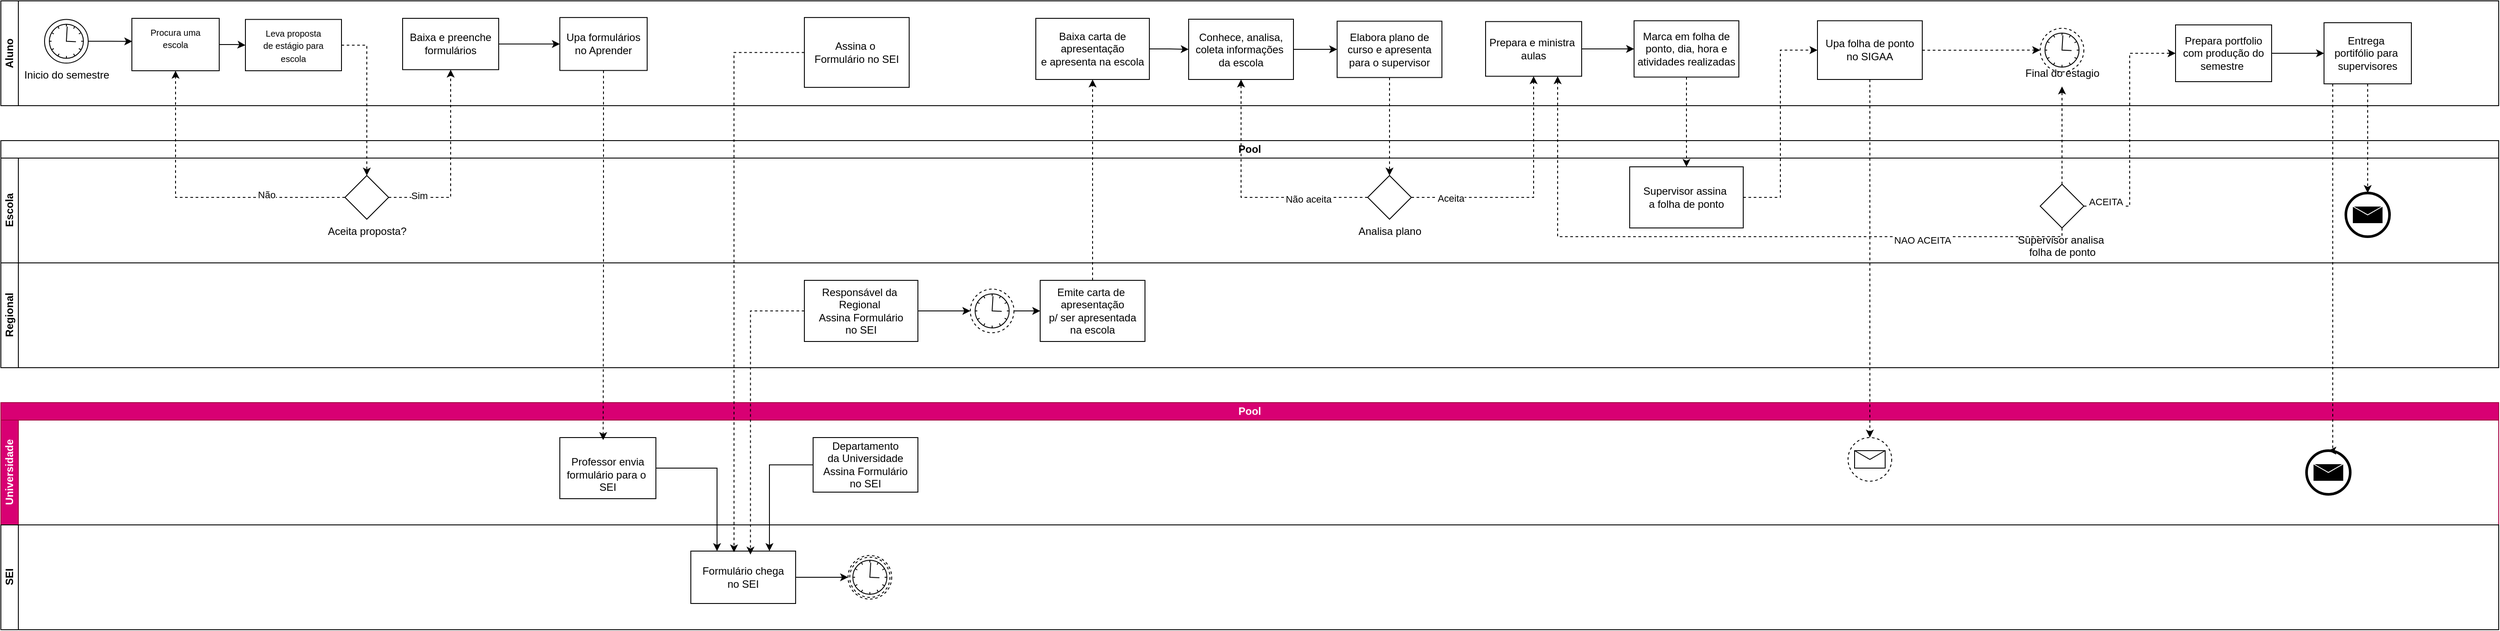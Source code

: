 <mxfile version="27.0.9">
  <diagram name="Página-1" id="58Cpc6Z6Knesa83rlpg5">
    <mxGraphModel dx="3169" dy="1744" grid="1" gridSize="10" guides="1" tooltips="1" connect="1" arrows="1" fold="1" page="1" pageScale="1" pageWidth="827" pageHeight="1169" math="0" shadow="0">
      <root>
        <mxCell id="0" />
        <mxCell id="1" parent="0" />
        <mxCell id="0_S_lkyrO5err_jvZOYl-1" value="&lt;font style=&quot;color: light-dark(rgb(0, 0, 0), rgb(0, 0, 0));&quot;&gt;Aluno&lt;/font&gt;" style="swimlane;startSize=20;horizontal=0;html=1;whiteSpace=wrap;labelBackgroundColor=none;fillColor=light-dark(#FFFFFF,#FFFF00);" parent="1" vertex="1">
          <mxGeometry x="20" y="40" width="2860" height="120" as="geometry" />
        </mxCell>
        <mxCell id="0_S_lkyrO5err_jvZOYl-13" value="Inicio do semestre" style="points=[[0.145,0.145,0],[0.5,0,0],[0.855,0.145,0],[1,0.5,0],[0.855,0.855,0],[0.5,1,0],[0.145,0.855,0],[0,0.5,0]];shape=mxgraph.bpmn.event;html=1;verticalLabelPosition=bottom;labelBackgroundColor=#ffffff;verticalAlign=top;align=center;perimeter=ellipsePerimeter;outlineConnect=0;aspect=fixed;outline=standard;symbol=timer;" parent="0_S_lkyrO5err_jvZOYl-1" vertex="1">
          <mxGeometry x="50" y="21.25" width="50" height="50" as="geometry" />
        </mxCell>
        <mxCell id="0_S_lkyrO5err_jvZOYl-16" value="&lt;font style=&quot;font-size: 10px;&quot;&gt;Procura uma&lt;/font&gt;&lt;div&gt;&lt;font style=&quot;font-size: 10px;&quot;&gt;escola&lt;/font&gt;&lt;/div&gt;&lt;div&gt;&lt;font style=&quot;font-size: 10px;&quot;&gt;&lt;br&gt;&lt;/font&gt;&lt;/div&gt;" style="points=[[0.25,0,0],[0.5,0,0],[0.75,0,0],[1,0.25,0],[1,0.5,0],[1,0.75,0],[0.75,1,0],[0.5,1,0],[0.25,1,0],[0,0.75,0],[0,0.5,0],[0,0.25,0]];shape=mxgraph.bpmn.task2;whiteSpace=wrap;rectStyle=rounded;size=10;html=1;container=1;expand=0;collapsible=0;taskMarker=abstract;isLoopStandard=1;" parent="0_S_lkyrO5err_jvZOYl-1" vertex="1">
          <mxGeometry x="150" y="20" width="100" height="60" as="geometry" />
        </mxCell>
        <mxCell id="0_S_lkyrO5err_jvZOYl-17" style="edgeStyle=orthogonalEdgeStyle;rounded=0;orthogonalLoop=1;jettySize=auto;html=1;entryX=0.004;entryY=0.44;entryDx=0;entryDy=0;entryPerimeter=0;" parent="0_S_lkyrO5err_jvZOYl-1" source="0_S_lkyrO5err_jvZOYl-13" target="0_S_lkyrO5err_jvZOYl-16" edge="1">
          <mxGeometry relative="1" as="geometry" />
        </mxCell>
        <mxCell id="0_S_lkyrO5err_jvZOYl-19" value="&lt;font style=&quot;font-size: 10px;&quot;&gt;Leva proposta&lt;/font&gt;&lt;div&gt;&lt;font style=&quot;font-size: 10px;&quot;&gt;de estágio para&lt;br&gt;&lt;/font&gt;&lt;div&gt;&lt;font style=&quot;font-size: 10px;&quot;&gt;escola&lt;/font&gt;&lt;/div&gt;&lt;/div&gt;" style="points=[[0.25,0,0],[0.5,0,0],[0.75,0,0],[1,0.25,0],[1,0.5,0],[1,0.75,0],[0.75,1,0],[0.5,1,0],[0.25,1,0],[0,0.75,0],[0,0.5,0],[0,0.25,0]];shape=mxgraph.bpmn.task2;whiteSpace=wrap;rectStyle=rounded;size=10;html=1;container=1;expand=0;collapsible=0;taskMarker=manual;" parent="0_S_lkyrO5err_jvZOYl-1" vertex="1">
          <mxGeometry x="280" y="21.25" width="110" height="58.75" as="geometry" />
        </mxCell>
        <mxCell id="0_S_lkyrO5err_jvZOYl-18" style="edgeStyle=orthogonalEdgeStyle;rounded=0;orthogonalLoop=1;jettySize=auto;html=1;" parent="0_S_lkyrO5err_jvZOYl-1" source="0_S_lkyrO5err_jvZOYl-16" target="0_S_lkyrO5err_jvZOYl-19" edge="1">
          <mxGeometry relative="1" as="geometry">
            <mxPoint x="360" y="47.5" as="targetPoint" />
          </mxGeometry>
        </mxCell>
        <mxCell id="0_S_lkyrO5err_jvZOYl-31" value="Baixa e preenche&lt;div&gt;formulários&lt;/div&gt;" style="points=[[0.25,0,0],[0.5,0,0],[0.75,0,0],[1,0.25,0],[1,0.5,0],[1,0.75,0],[0.75,1,0],[0.5,1,0],[0.25,1,0],[0,0.75,0],[0,0.5,0],[0,0.25,0]];shape=mxgraph.bpmn.task2;whiteSpace=wrap;rectStyle=rounded;size=10;html=1;container=1;expand=0;collapsible=0;taskMarker=abstract;" parent="0_S_lkyrO5err_jvZOYl-1" vertex="1">
          <mxGeometry x="460" y="20" width="110" height="58.75" as="geometry" />
        </mxCell>
        <mxCell id="0_S_lkyrO5err_jvZOYl-35" value="Upa formulários&lt;div&gt;no Aprender&lt;/div&gt;" style="points=[[0.25,0,0],[0.5,0,0],[0.75,0,0],[1,0.25,0],[1,0.5,0],[1,0.75,0],[0.75,1,0],[0.5,1,0],[0.25,1,0],[0,0.75,0],[0,0.5,0],[0,0.25,0]];shape=mxgraph.bpmn.task2;whiteSpace=wrap;rectStyle=rounded;size=10;html=1;container=1;expand=0;collapsible=0;taskMarker=abstract;" parent="0_S_lkyrO5err_jvZOYl-1" vertex="1">
          <mxGeometry x="640" y="19.06" width="100" height="60.63" as="geometry" />
        </mxCell>
        <mxCell id="0_S_lkyrO5err_jvZOYl-34" style="edgeStyle=orthogonalEdgeStyle;rounded=0;orthogonalLoop=1;jettySize=auto;html=1;" parent="0_S_lkyrO5err_jvZOYl-1" source="0_S_lkyrO5err_jvZOYl-31" target="0_S_lkyrO5err_jvZOYl-35" edge="1">
          <mxGeometry relative="1" as="geometry">
            <mxPoint x="640" y="49.375" as="targetPoint" />
          </mxGeometry>
        </mxCell>
        <mxCell id="TBBkssaiouPut9Td0pEK-6" value="Assina o&amp;nbsp;&lt;div&gt;Formulário no SEI&lt;/div&gt;" style="points=[[0.25,0,0],[0.5,0,0],[0.75,0,0],[1,0.25,0],[1,0.5,0],[1,0.75,0],[0.75,1,0],[0.5,1,0],[0.25,1,0],[0,0.75,0],[0,0.5,0],[0,0.25,0]];shape=mxgraph.bpmn.task2;whiteSpace=wrap;rectStyle=rounded;size=10;html=1;container=1;expand=0;collapsible=0;taskMarker=user;" vertex="1" parent="0_S_lkyrO5err_jvZOYl-1">
          <mxGeometry x="920" y="19.06" width="120" height="80" as="geometry" />
        </mxCell>
        <mxCell id="TBBkssaiouPut9Td0pEK-28" style="edgeStyle=orthogonalEdgeStyle;rounded=0;orthogonalLoop=1;jettySize=auto;html=1;" edge="1" parent="0_S_lkyrO5err_jvZOYl-1" source="TBBkssaiouPut9Td0pEK-25" target="TBBkssaiouPut9Td0pEK-27">
          <mxGeometry relative="1" as="geometry" />
        </mxCell>
        <mxCell id="TBBkssaiouPut9Td0pEK-25" value="Baixa carta de apresentação&lt;div&gt;e apresenta na escola&lt;/div&gt;" style="points=[[0.25,0,0],[0.5,0,0],[0.75,0,0],[1,0.25,0],[1,0.5,0],[1,0.75,0],[0.75,1,0],[0.5,1,0],[0.25,1,0],[0,0.75,0],[0,0.5,0],[0,0.25,0]];shape=mxgraph.bpmn.task2;whiteSpace=wrap;rectStyle=rounded;size=10;html=1;container=1;expand=0;collapsible=0;taskMarker=receive;" vertex="1" parent="0_S_lkyrO5err_jvZOYl-1">
          <mxGeometry x="1185" y="20" width="130" height="70" as="geometry" />
        </mxCell>
        <mxCell id="TBBkssaiouPut9Td0pEK-27" value="Conhece, analisa,&lt;div&gt;coleta informações&amp;nbsp;&lt;/div&gt;&lt;div&gt;da escola&lt;/div&gt;" style="points=[[0.25,0,0],[0.5,0,0],[0.75,0,0],[1,0.25,0],[1,0.5,0],[1,0.75,0],[0.75,1,0],[0.5,1,0],[0.25,1,0],[0,0.75,0],[0,0.5,0],[0,0.25,0]];shape=mxgraph.bpmn.task2;whiteSpace=wrap;rectStyle=rounded;size=10;html=1;container=1;expand=0;collapsible=0;taskMarker=abstract;" vertex="1" parent="0_S_lkyrO5err_jvZOYl-1">
          <mxGeometry x="1360" y="21" width="120" height="69" as="geometry" />
        </mxCell>
        <mxCell id="TBBkssaiouPut9Td0pEK-30" value="Elabora plano de curso e apresenta&lt;div&gt;para o supervisor&lt;/div&gt;" style="points=[[0.25,0,0],[0.5,0,0],[0.75,0,0],[1,0.25,0],[1,0.5,0],[1,0.75,0],[0.75,1,0],[0.5,1,0],[0.25,1,0],[0,0.75,0],[0,0.5,0],[0,0.25,0]];shape=mxgraph.bpmn.task2;whiteSpace=wrap;rectStyle=rounded;size=10;html=1;container=1;expand=0;collapsible=0;taskMarker=abstract;" vertex="1" parent="0_S_lkyrO5err_jvZOYl-1">
          <mxGeometry x="1530" y="23.25" width="120" height="64.5" as="geometry" />
        </mxCell>
        <mxCell id="TBBkssaiouPut9Td0pEK-29" style="edgeStyle=orthogonalEdgeStyle;rounded=0;orthogonalLoop=1;jettySize=auto;html=1;" edge="1" parent="0_S_lkyrO5err_jvZOYl-1" source="TBBkssaiouPut9Td0pEK-27" target="TBBkssaiouPut9Td0pEK-30">
          <mxGeometry relative="1" as="geometry">
            <mxPoint x="1570.0" y="55.5" as="targetPoint" />
          </mxGeometry>
        </mxCell>
        <mxCell id="TBBkssaiouPut9Td0pEK-35" value="Prepara e ministra&amp;nbsp;&lt;div&gt;aulas&lt;/div&gt;" style="points=[[0.25,0,0],[0.5,0,0],[0.75,0,0],[1,0.25,0],[1,0.5,0],[1,0.75,0],[0.75,1,0],[0.5,1,0],[0.25,1,0],[0,0.75,0],[0,0.5,0],[0,0.25,0]];shape=mxgraph.bpmn.task2;whiteSpace=wrap;rectStyle=rounded;size=10;html=1;container=1;expand=0;collapsible=0;taskMarker=abstract;" vertex="1" parent="0_S_lkyrO5err_jvZOYl-1">
          <mxGeometry x="1700" y="23.69" width="110" height="62.62" as="geometry" />
        </mxCell>
        <mxCell id="TBBkssaiouPut9Td0pEK-41" value="Marca em folha de ponto, dia, hora e atividades realizadas" style="points=[[0.25,0,0],[0.5,0,0],[0.75,0,0],[1,0.25,0],[1,0.5,0],[1,0.75,0],[0.75,1,0],[0.5,1,0],[0.25,1,0],[0,0.75,0],[0,0.5,0],[0,0.25,0]];shape=mxgraph.bpmn.task2;whiteSpace=wrap;rectStyle=rounded;size=10;html=1;container=1;expand=0;collapsible=0;taskMarker=abstract;isLoopStandard=1;" vertex="1" parent="0_S_lkyrO5err_jvZOYl-1">
          <mxGeometry x="1870" y="22.75" width="120" height="64.5" as="geometry" />
        </mxCell>
        <mxCell id="TBBkssaiouPut9Td0pEK-42" style="edgeStyle=orthogonalEdgeStyle;rounded=0;orthogonalLoop=1;jettySize=auto;html=1;entryX=0;entryY=0.5;entryDx=0;entryDy=0;entryPerimeter=0;" edge="1" parent="0_S_lkyrO5err_jvZOYl-1" source="TBBkssaiouPut9Td0pEK-35" target="TBBkssaiouPut9Td0pEK-41">
          <mxGeometry relative="1" as="geometry" />
        </mxCell>
        <mxCell id="TBBkssaiouPut9Td0pEK-56" value="Upa folha de ponto&lt;div&gt;no SIGAA&lt;/div&gt;" style="points=[[0.25,0,0],[0.5,0,0],[0.75,0,0],[1,0.25,0],[1,0.5,0],[1,0.75,0],[0.75,1,0],[0.5,1,0],[0.25,1,0],[0,0.75,0],[0,0.5,0],[0,0.25,0]];shape=mxgraph.bpmn.task2;whiteSpace=wrap;rectStyle=rounded;size=10;html=1;container=1;expand=0;collapsible=0;taskMarker=abstract;isLoopStandard=1;" vertex="1" parent="0_S_lkyrO5err_jvZOYl-1">
          <mxGeometry x="2080" y="22.75" width="120" height="67.25" as="geometry" />
        </mxCell>
        <mxCell id="TBBkssaiouPut9Td0pEK-73" value="Prepara portfolio&lt;div&gt;com produção do&lt;/div&gt;&lt;div&gt;semestre&amp;nbsp;&lt;/div&gt;" style="points=[[0.25,0,0],[0.5,0,0],[0.75,0,0],[1,0.25,0],[1,0.5,0],[1,0.75,0],[0.75,1,0],[0.5,1,0],[0.25,1,0],[0,0.75,0],[0,0.5,0],[0,0.25,0]];shape=mxgraph.bpmn.task2;whiteSpace=wrap;rectStyle=rounded;size=10;html=1;container=1;expand=0;collapsible=0;taskMarker=abstract;" vertex="1" parent="0_S_lkyrO5err_jvZOYl-1">
          <mxGeometry x="2490" y="27.5" width="110" height="65" as="geometry" />
        </mxCell>
        <mxCell id="TBBkssaiouPut9Td0pEK-80" value="Entrega&amp;nbsp;&lt;div&gt;portifólio para&amp;nbsp;&lt;/div&gt;&lt;div&gt;supervisores&lt;/div&gt;" style="points=[[0.25,0,0],[0.5,0,0],[0.75,0,0],[1,0.25,0],[1,0.5,0],[1,0.75,0],[0.75,1,0],[0.5,1,0],[0.25,1,0],[0,0.75,0],[0,0.5,0],[0,0.25,0]];shape=mxgraph.bpmn.task2;whiteSpace=wrap;rectStyle=rounded;size=10;html=1;container=1;expand=0;collapsible=0;taskMarker=abstract;" vertex="1" parent="0_S_lkyrO5err_jvZOYl-1">
          <mxGeometry x="2660" y="25" width="100" height="70" as="geometry" />
        </mxCell>
        <mxCell id="TBBkssaiouPut9Td0pEK-79" style="edgeStyle=orthogonalEdgeStyle;rounded=0;orthogonalLoop=1;jettySize=auto;html=1;" edge="1" parent="0_S_lkyrO5err_jvZOYl-1" source="TBBkssaiouPut9Td0pEK-73" target="TBBkssaiouPut9Td0pEK-80">
          <mxGeometry relative="1" as="geometry">
            <mxPoint x="2670" y="60" as="targetPoint" />
          </mxGeometry>
        </mxCell>
        <mxCell id="0_S_lkyrO5err_jvZOYl-4" value="Pool" style="swimlane;html=1;childLayout=stackLayout;resizeParent=1;resizeParentMax=0;horizontal=1;startSize=20;horizontalStack=0;whiteSpace=wrap;labelBackgroundColor=none;" parent="1" vertex="1">
          <mxGeometry x="20" y="200" width="2860" height="260" as="geometry" />
        </mxCell>
        <mxCell id="0_S_lkyrO5err_jvZOYl-5" value="Escola" style="swimlane;html=1;startSize=20;horizontal=0;labelBackgroundColor=none;" parent="0_S_lkyrO5err_jvZOYl-4" vertex="1">
          <mxGeometry y="20" width="2860" height="120" as="geometry" />
        </mxCell>
        <mxCell id="0_S_lkyrO5err_jvZOYl-26" value="Aceita proposta?" style="points=[[0.25,0.25,0],[0.5,0,0],[0.75,0.25,0],[1,0.5,0],[0.75,0.75,0],[0.5,1,0],[0.25,0.75,0],[0,0.5,0]];shape=mxgraph.bpmn.gateway2;html=1;verticalLabelPosition=bottom;labelBackgroundColor=#ffffff;verticalAlign=top;align=center;perimeter=rhombusPerimeter;outlineConnect=0;outline=none;symbol=none;" parent="0_S_lkyrO5err_jvZOYl-5" vertex="1">
          <mxGeometry x="394" y="20" width="50" height="50" as="geometry" />
        </mxCell>
        <mxCell id="TBBkssaiouPut9Td0pEK-39" value="Analisa plano" style="points=[[0.25,0.25,0],[0.5,0,0],[0.75,0.25,0],[1,0.5,0],[0.75,0.75,0],[0.5,1,0],[0.25,0.75,0],[0,0.5,0]];shape=mxgraph.bpmn.gateway2;html=1;verticalLabelPosition=bottom;labelBackgroundColor=#ffffff;verticalAlign=top;align=center;perimeter=rhombusPerimeter;outlineConnect=0;outline=none;symbol=none;" vertex="1" parent="0_S_lkyrO5err_jvZOYl-5">
          <mxGeometry x="1565" y="20" width="50" height="50" as="geometry" />
        </mxCell>
        <mxCell id="TBBkssaiouPut9Td0pEK-45" value="Supervisor assina&amp;nbsp;&lt;div&gt;a folha de ponto&lt;/div&gt;" style="points=[[0.25,0,0],[0.5,0,0],[0.75,0,0],[1,0.25,0],[1,0.5,0],[1,0.75,0],[0.75,1,0],[0.5,1,0],[0.25,1,0],[0,0.75,0],[0,0.5,0],[0,0.25,0]];shape=mxgraph.bpmn.task2;whiteSpace=wrap;rectStyle=rounded;size=10;html=1;container=1;expand=0;collapsible=0;taskMarker=abstract;isLoopStandard=1;" vertex="1" parent="0_S_lkyrO5err_jvZOYl-5">
          <mxGeometry x="1865" y="10" width="130" height="70" as="geometry" />
        </mxCell>
        <mxCell id="TBBkssaiouPut9Td0pEK-70" value="Supervisor analisa&amp;nbsp;&lt;div&gt;folha de ponto&lt;/div&gt;&lt;div&gt;&lt;br&gt;&lt;/div&gt;" style="points=[[0.25,0.25,0],[0.5,0,0],[0.75,0.25,0],[1,0.5,0],[0.75,0.75,0],[0.5,1,0],[0.25,0.75,0],[0,0.5,0]];shape=mxgraph.bpmn.gateway2;html=1;verticalLabelPosition=bottom;labelBackgroundColor=#ffffff;verticalAlign=top;align=center;perimeter=rhombusPerimeter;outlineConnect=0;outline=none;symbol=none;" vertex="1" parent="0_S_lkyrO5err_jvZOYl-5">
          <mxGeometry x="2335" y="30" width="50" height="50" as="geometry" />
        </mxCell>
        <mxCell id="TBBkssaiouPut9Td0pEK-78" value="" style="points=[[0.145,0.145,0],[0.5,0,0],[0.855,0.145,0],[1,0.5,0],[0.855,0.855,0],[0.5,1,0],[0.145,0.855,0],[0,0.5,0]];shape=mxgraph.bpmn.event;html=1;verticalLabelPosition=bottom;labelBackgroundColor=#ffffff;verticalAlign=top;align=center;perimeter=ellipsePerimeter;outlineConnect=0;aspect=fixed;outline=end;symbol=message;" vertex="1" parent="0_S_lkyrO5err_jvZOYl-5">
          <mxGeometry x="2685" y="40" width="50" height="50" as="geometry" />
        </mxCell>
        <mxCell id="0_S_lkyrO5err_jvZOYl-6" value="Regional" style="swimlane;html=1;startSize=20;horizontal=0;labelBackgroundColor=none;" parent="0_S_lkyrO5err_jvZOYl-4" vertex="1">
          <mxGeometry y="140" width="2860" height="120" as="geometry" />
        </mxCell>
        <mxCell id="TBBkssaiouPut9Td0pEK-21" value="" style="edgeStyle=orthogonalEdgeStyle;rounded=0;orthogonalLoop=1;jettySize=auto;html=1;" edge="1" parent="0_S_lkyrO5err_jvZOYl-6" source="TBBkssaiouPut9Td0pEK-4" target="TBBkssaiouPut9Td0pEK-20">
          <mxGeometry relative="1" as="geometry" />
        </mxCell>
        <mxCell id="TBBkssaiouPut9Td0pEK-4" value="Responsável da&amp;nbsp;&lt;div&gt;Regional&amp;nbsp;&lt;/div&gt;&lt;div&gt;Assina Formulário&lt;/div&gt;&lt;div&gt;no SEI&lt;/div&gt;" style="points=[[0.25,0,0],[0.5,0,0],[0.75,0,0],[1,0.25,0],[1,0.5,0],[1,0.75,0],[0.75,1,0],[0.5,1,0],[0.25,1,0],[0,0.75,0],[0,0.5,0],[0,0.25,0]];shape=mxgraph.bpmn.task2;whiteSpace=wrap;rectStyle=rounded;size=10;html=1;container=1;expand=0;collapsible=0;taskMarker=user;" vertex="1" parent="0_S_lkyrO5err_jvZOYl-6">
          <mxGeometry x="920" y="20" width="130" height="70" as="geometry" />
        </mxCell>
        <mxCell id="TBBkssaiouPut9Td0pEK-20" value="" style="points=[[0.145,0.145,0],[0.5,0,0],[0.855,0.145,0],[1,0.5,0],[0.855,0.855,0],[0.5,1,0],[0.145,0.855,0],[0,0.5,0]];shape=mxgraph.bpmn.event;html=1;verticalLabelPosition=bottom;labelBackgroundColor=#ffffff;verticalAlign=top;align=center;perimeter=ellipsePerimeter;outlineConnect=0;aspect=fixed;outline=eventNonint;symbol=timer;" vertex="1" parent="0_S_lkyrO5err_jvZOYl-6">
          <mxGeometry x="1110" y="30" width="50" height="50" as="geometry" />
        </mxCell>
        <mxCell id="TBBkssaiouPut9Td0pEK-23" value="Emite carta de&amp;nbsp;&lt;div&gt;apresentação&lt;/div&gt;&lt;div&gt;p/ ser apresentada&lt;/div&gt;&lt;div&gt;na escola&lt;/div&gt;" style="points=[[0.25,0,0],[0.5,0,0],[0.75,0,0],[1,0.25,0],[1,0.5,0],[1,0.75,0],[0.75,1,0],[0.5,1,0],[0.25,1,0],[0,0.75,0],[0,0.5,0],[0,0.25,0]];shape=mxgraph.bpmn.task2;whiteSpace=wrap;rectStyle=rounded;size=10;html=1;container=1;expand=0;collapsible=0;taskMarker=abstract;" vertex="1" parent="0_S_lkyrO5err_jvZOYl-6">
          <mxGeometry x="1190" y="20" width="120" height="70" as="geometry" />
        </mxCell>
        <mxCell id="TBBkssaiouPut9Td0pEK-22" style="edgeStyle=orthogonalEdgeStyle;rounded=0;orthogonalLoop=1;jettySize=auto;html=1;" edge="1" parent="0_S_lkyrO5err_jvZOYl-6" source="TBBkssaiouPut9Td0pEK-20" target="TBBkssaiouPut9Td0pEK-23">
          <mxGeometry relative="1" as="geometry">
            <mxPoint x="1210" y="55.0" as="targetPoint" />
          </mxGeometry>
        </mxCell>
        <mxCell id="0_S_lkyrO5err_jvZOYl-8" value="Pool" style="swimlane;html=1;childLayout=stackLayout;resizeParent=1;resizeParentMax=0;horizontal=1;startSize=20;horizontalStack=0;whiteSpace=wrap;labelBackgroundColor=none;fillColor=light-dark(#D80073,#FF3333);fontColor=#ffffff;strokeColor=#A50040;" parent="1" vertex="1">
          <mxGeometry x="20" y="500" width="2860" height="260" as="geometry" />
        </mxCell>
        <mxCell id="0_S_lkyrO5err_jvZOYl-9" value="Universidade" style="swimlane;html=1;startSize=20;horizontal=0;labelBackgroundColor=none;fillColor=light-dark(#D80073,#FF3333);fontColor=#ffffff;strokeColor=#A50040;" parent="0_S_lkyrO5err_jvZOYl-8" vertex="1">
          <mxGeometry y="20" width="2860" height="120" as="geometry" />
        </mxCell>
        <mxCell id="0_S_lkyrO5err_jvZOYl-37" value="&lt;div&gt;&lt;br&gt;&lt;/div&gt;Professor envia&lt;div&gt;formulário para o&amp;nbsp;&lt;/div&gt;&lt;div&gt;SEI&lt;/div&gt;" style="points=[[0.25,0,0],[0.5,0,0],[0.75,0,0],[1,0.25,0],[1,0.5,0],[1,0.75,0],[0.75,1,0],[0.5,1,0],[0.25,1,0],[0,0.75,0],[0,0.5,0],[0,0.25,0]];shape=mxgraph.bpmn.task2;whiteSpace=wrap;rectStyle=rounded;size=10;html=1;container=1;expand=0;collapsible=0;taskMarker=user;" parent="0_S_lkyrO5err_jvZOYl-9" vertex="1">
          <mxGeometry x="640" y="20" width="110" height="70" as="geometry" />
        </mxCell>
        <mxCell id="TBBkssaiouPut9Td0pEK-3" value="Departamento&lt;div&gt;da Universidade&lt;/div&gt;&lt;div&gt;Assina Formulário&lt;/div&gt;&lt;div&gt;no SEI&lt;/div&gt;" style="points=[[0.25,0,0],[0.5,0,0],[0.75,0,0],[1,0.25,0],[1,0.5,0],[1,0.75,0],[0.75,1,0],[0.5,1,0],[0.25,1,0],[0,0.75,0],[0,0.5,0],[0,0.25,0]];shape=mxgraph.bpmn.task2;whiteSpace=wrap;rectStyle=rounded;size=10;html=1;container=1;expand=0;collapsible=0;taskMarker=user;" vertex="1" parent="0_S_lkyrO5err_jvZOYl-9">
          <mxGeometry x="930" y="20" width="120" height="62.5" as="geometry" />
        </mxCell>
        <mxCell id="TBBkssaiouPut9Td0pEK-58" value="" style="points=[[0.145,0.145,0],[0.5,0,0],[0.855,0.145,0],[1,0.5,0],[0.855,0.855,0],[0.5,1,0],[0.145,0.855,0],[0,0.5,0]];shape=mxgraph.bpmn.event;html=1;verticalLabelPosition=bottom;labelBackgroundColor=#ffffff;verticalAlign=top;align=center;perimeter=ellipsePerimeter;outlineConnect=0;aspect=fixed;outline=eventNonint;symbol=message;" vertex="1" parent="0_S_lkyrO5err_jvZOYl-9">
          <mxGeometry x="2115" y="20" width="50" height="50" as="geometry" />
        </mxCell>
        <mxCell id="TBBkssaiouPut9Td0pEK-82" value="" style="points=[[0.145,0.145,0],[0.5,0,0],[0.855,0.145,0],[1,0.5,0],[0.855,0.855,0],[0.5,1,0],[0.145,0.855,0],[0,0.5,0]];shape=mxgraph.bpmn.event;html=1;verticalLabelPosition=bottom;labelBackgroundColor=#ffffff;verticalAlign=top;align=center;perimeter=ellipsePerimeter;outlineConnect=0;aspect=fixed;outline=end;symbol=message;" vertex="1" parent="0_S_lkyrO5err_jvZOYl-9">
          <mxGeometry x="2640" y="35" width="50" height="50" as="geometry" />
        </mxCell>
        <mxCell id="0_S_lkyrO5err_jvZOYl-10" value="&lt;font style=&quot;color: light-dark(rgb(0, 0, 0), rgb(0, 0, 0));&quot;&gt;SEI&lt;/font&gt;" style="swimlane;html=1;startSize=20;horizontal=0;labelBackgroundColor=none;fillColor=light-dark(#FFFFFF,#FF3333);" parent="0_S_lkyrO5err_jvZOYl-8" vertex="1">
          <mxGeometry y="140" width="2860" height="120" as="geometry" />
        </mxCell>
        <mxCell id="TBBkssaiouPut9Td0pEK-17" style="edgeStyle=orthogonalEdgeStyle;rounded=0;orthogonalLoop=1;jettySize=auto;html=1;exitX=1;exitY=0.5;exitDx=0;exitDy=0;exitPerimeter=0;" edge="1" parent="0_S_lkyrO5err_jvZOYl-10" source="TBBkssaiouPut9Td0pEK-1" target="TBBkssaiouPut9Td0pEK-16">
          <mxGeometry relative="1" as="geometry" />
        </mxCell>
        <mxCell id="TBBkssaiouPut9Td0pEK-1" value="Formulário chega&lt;div&gt;no SEI&lt;/div&gt;" style="points=[[0.25,0,0],[0.5,0,0],[0.75,0,0],[1,0.25,0],[1,0.5,0],[1,0.75,0],[0.75,1,0],[0.5,1,0],[0.25,1,0],[0,0.75,0],[0,0.5,0],[0,0.25,0]];shape=mxgraph.bpmn.task2;whiteSpace=wrap;rectStyle=rounded;size=10;html=1;container=1;expand=0;collapsible=0;taskMarker=receive;" vertex="1" parent="0_S_lkyrO5err_jvZOYl-10">
          <mxGeometry x="790" y="30" width="120" height="60" as="geometry" />
        </mxCell>
        <mxCell id="TBBkssaiouPut9Td0pEK-16" value="" style="points=[[0.145,0.145,0],[0.5,0,0],[0.855,0.145,0],[1,0.5,0],[0.855,0.855,0],[0.5,1,0],[0.145,0.855,0],[0,0.5,0]];shape=mxgraph.bpmn.event;html=1;verticalLabelPosition=bottom;labelBackgroundColor=#ffffff;verticalAlign=top;align=center;perimeter=ellipsePerimeter;outlineConnect=0;aspect=fixed;outline=boundNonint;symbol=timer;" vertex="1" parent="0_S_lkyrO5err_jvZOYl-10">
          <mxGeometry x="970" y="35" width="50" height="50" as="geometry" />
        </mxCell>
        <mxCell id="TBBkssaiouPut9Td0pEK-12" style="edgeStyle=orthogonalEdgeStyle;rounded=0;orthogonalLoop=1;jettySize=auto;html=1;entryX=0.75;entryY=0;entryDx=0;entryDy=0;entryPerimeter=0;" edge="1" parent="0_S_lkyrO5err_jvZOYl-8" source="TBBkssaiouPut9Td0pEK-3" target="TBBkssaiouPut9Td0pEK-1">
          <mxGeometry relative="1" as="geometry">
            <mxPoint x="880" y="160.0" as="targetPoint" />
          </mxGeometry>
        </mxCell>
        <mxCell id="TBBkssaiouPut9Td0pEK-13" style="edgeStyle=orthogonalEdgeStyle;rounded=0;orthogonalLoop=1;jettySize=auto;html=1;entryX=0.25;entryY=0;entryDx=0;entryDy=0;entryPerimeter=0;" edge="1" parent="0_S_lkyrO5err_jvZOYl-8" source="0_S_lkyrO5err_jvZOYl-37" target="TBBkssaiouPut9Td0pEK-1">
          <mxGeometry relative="1" as="geometry" />
        </mxCell>
        <mxCell id="0_S_lkyrO5err_jvZOYl-28" style="edgeStyle=orthogonalEdgeStyle;rounded=0;orthogonalLoop=1;jettySize=auto;html=1;entryX=0.5;entryY=0;entryDx=0;entryDy=0;entryPerimeter=0;dashed=1;" parent="1" source="0_S_lkyrO5err_jvZOYl-19" target="0_S_lkyrO5err_jvZOYl-26" edge="1">
          <mxGeometry relative="1" as="geometry" />
        </mxCell>
        <mxCell id="0_S_lkyrO5err_jvZOYl-29" style="edgeStyle=orthogonalEdgeStyle;rounded=0;orthogonalLoop=1;jettySize=auto;html=1;entryX=0.5;entryY=1;entryDx=0;entryDy=0;entryPerimeter=0;dashed=1;" parent="1" source="0_S_lkyrO5err_jvZOYl-26" target="0_S_lkyrO5err_jvZOYl-16" edge="1">
          <mxGeometry relative="1" as="geometry" />
        </mxCell>
        <mxCell id="0_S_lkyrO5err_jvZOYl-30" value="Não" style="edgeLabel;html=1;align=center;verticalAlign=middle;resizable=0;points=[];" parent="0_S_lkyrO5err_jvZOYl-29" vertex="1" connectable="0">
          <mxGeometry x="-0.468" y="-3" relative="1" as="geometry">
            <mxPoint as="offset" />
          </mxGeometry>
        </mxCell>
        <mxCell id="0_S_lkyrO5err_jvZOYl-32" style="edgeStyle=orthogonalEdgeStyle;rounded=0;orthogonalLoop=1;jettySize=auto;html=1;entryX=0.5;entryY=1;entryDx=0;entryDy=0;entryPerimeter=0;dashed=1;" parent="1" source="0_S_lkyrO5err_jvZOYl-26" target="0_S_lkyrO5err_jvZOYl-31" edge="1">
          <mxGeometry relative="1" as="geometry" />
        </mxCell>
        <mxCell id="TBBkssaiouPut9Td0pEK-40" value="Sim" style="edgeLabel;html=1;align=center;verticalAlign=middle;resizable=0;points=[];" vertex="1" connectable="0" parent="0_S_lkyrO5err_jvZOYl-32">
          <mxGeometry x="-0.68" y="2" relative="1" as="geometry">
            <mxPoint as="offset" />
          </mxGeometry>
        </mxCell>
        <mxCell id="0_S_lkyrO5err_jvZOYl-41" style="edgeStyle=orthogonalEdgeStyle;rounded=0;orthogonalLoop=1;jettySize=auto;html=1;entryX=0.451;entryY=0.041;entryDx=0;entryDy=0;entryPerimeter=0;dashed=1;" parent="1" source="0_S_lkyrO5err_jvZOYl-35" target="0_S_lkyrO5err_jvZOYl-37" edge="1">
          <mxGeometry relative="1" as="geometry" />
        </mxCell>
        <mxCell id="TBBkssaiouPut9Td0pEK-14" style="edgeStyle=orthogonalEdgeStyle;rounded=0;orthogonalLoop=1;jettySize=auto;html=1;entryX=0.412;entryY=0.025;entryDx=0;entryDy=0;entryPerimeter=0;dashed=1;" edge="1" parent="1" source="TBBkssaiouPut9Td0pEK-6" target="TBBkssaiouPut9Td0pEK-1">
          <mxGeometry relative="1" as="geometry" />
        </mxCell>
        <mxCell id="TBBkssaiouPut9Td0pEK-15" style="edgeStyle=orthogonalEdgeStyle;rounded=0;orthogonalLoop=1;jettySize=auto;html=1;entryX=0.569;entryY=0.067;entryDx=0;entryDy=0;entryPerimeter=0;dashed=1;" edge="1" parent="1" source="TBBkssaiouPut9Td0pEK-4" target="TBBkssaiouPut9Td0pEK-1">
          <mxGeometry relative="1" as="geometry" />
        </mxCell>
        <mxCell id="TBBkssaiouPut9Td0pEK-26" style="edgeStyle=orthogonalEdgeStyle;rounded=0;orthogonalLoop=1;jettySize=auto;html=1;entryX=0.5;entryY=1;entryDx=0;entryDy=0;entryPerimeter=0;dashed=1;" edge="1" parent="1" source="TBBkssaiouPut9Td0pEK-23" target="TBBkssaiouPut9Td0pEK-25">
          <mxGeometry relative="1" as="geometry" />
        </mxCell>
        <mxCell id="TBBkssaiouPut9Td0pEK-32" style="edgeStyle=orthogonalEdgeStyle;rounded=0;orthogonalLoop=1;jettySize=auto;html=1;dashed=1;" edge="1" parent="1" source="TBBkssaiouPut9Td0pEK-30" target="TBBkssaiouPut9Td0pEK-39">
          <mxGeometry relative="1" as="geometry">
            <mxPoint x="1610.0" y="245" as="targetPoint" />
          </mxGeometry>
        </mxCell>
        <mxCell id="TBBkssaiouPut9Td0pEK-33" style="edgeStyle=orthogonalEdgeStyle;rounded=0;orthogonalLoop=1;jettySize=auto;html=1;entryX=0.5;entryY=1;entryDx=0;entryDy=0;entryPerimeter=0;dashed=1;exitX=0;exitY=0.5;exitDx=0;exitDy=0;exitPerimeter=0;" edge="1" parent="1" source="TBBkssaiouPut9Td0pEK-39" target="TBBkssaiouPut9Td0pEK-27">
          <mxGeometry relative="1" as="geometry">
            <mxPoint x="1550.0" y="280" as="sourcePoint" />
          </mxGeometry>
        </mxCell>
        <mxCell id="TBBkssaiouPut9Td0pEK-34" value="Não aceita" style="edgeLabel;html=1;align=center;verticalAlign=middle;resizable=0;points=[];" vertex="1" connectable="0" parent="TBBkssaiouPut9Td0pEK-33">
          <mxGeometry x="-0.513" y="2" relative="1" as="geometry">
            <mxPoint as="offset" />
          </mxGeometry>
        </mxCell>
        <mxCell id="TBBkssaiouPut9Td0pEK-36" style="edgeStyle=orthogonalEdgeStyle;rounded=0;orthogonalLoop=1;jettySize=auto;html=1;entryX=0.5;entryY=1;entryDx=0;entryDy=0;entryPerimeter=0;dashed=1;exitX=1;exitY=0.5;exitDx=0;exitDy=0;exitPerimeter=0;" edge="1" parent="1" source="TBBkssaiouPut9Td0pEK-39" target="TBBkssaiouPut9Td0pEK-35">
          <mxGeometry relative="1" as="geometry">
            <mxPoint x="1670.0" y="280" as="sourcePoint" />
          </mxGeometry>
        </mxCell>
        <mxCell id="TBBkssaiouPut9Td0pEK-38" value="Aceita" style="edgeLabel;html=1;align=center;verticalAlign=middle;resizable=0;points=[];" vertex="1" connectable="0" parent="TBBkssaiouPut9Td0pEK-36">
          <mxGeometry x="-0.68" y="-1" relative="1" as="geometry">
            <mxPoint as="offset" />
          </mxGeometry>
        </mxCell>
        <mxCell id="TBBkssaiouPut9Td0pEK-47" style="edgeStyle=orthogonalEdgeStyle;rounded=0;orthogonalLoop=1;jettySize=auto;html=1;entryX=0.5;entryY=0;entryDx=0;entryDy=0;entryPerimeter=0;dashed=1;" edge="1" parent="1" source="TBBkssaiouPut9Td0pEK-41" target="TBBkssaiouPut9Td0pEK-45">
          <mxGeometry relative="1" as="geometry" />
        </mxCell>
        <mxCell id="TBBkssaiouPut9Td0pEK-50" style="edgeStyle=orthogonalEdgeStyle;rounded=0;orthogonalLoop=1;jettySize=auto;html=1;entryX=0;entryY=0.5;entryDx=0;entryDy=0;entryPerimeter=0;dashed=1;" edge="1" parent="1" source="TBBkssaiouPut9Td0pEK-45" target="TBBkssaiouPut9Td0pEK-56">
          <mxGeometry relative="1" as="geometry">
            <mxPoint x="2080" y="95.0" as="targetPoint" />
          </mxGeometry>
        </mxCell>
        <mxCell id="TBBkssaiouPut9Td0pEK-60" style="edgeStyle=orthogonalEdgeStyle;rounded=0;orthogonalLoop=1;jettySize=auto;html=1;entryX=0.5;entryY=0;entryDx=0;entryDy=0;entryPerimeter=0;dashed=1;" edge="1" parent="1" source="TBBkssaiouPut9Td0pEK-56" target="TBBkssaiouPut9Td0pEK-58">
          <mxGeometry relative="1" as="geometry" />
        </mxCell>
        <mxCell id="TBBkssaiouPut9Td0pEK-62" value="" style="points=[[0.145,0.145,0],[0.5,0,0],[0.855,0.145,0],[1,0.5,0],[0.855,0.855,0],[0.5,1,0],[0.145,0.855,0],[0,0.5,0]];shape=mxgraph.bpmn.event;html=1;verticalLabelPosition=bottom;labelBackgroundColor=#ffffff;verticalAlign=top;align=center;perimeter=ellipsePerimeter;outlineConnect=0;aspect=fixed;outline=eventNonint;symbol=timer;" vertex="1" parent="1">
          <mxGeometry x="2355" y="71.375" width="50" height="50" as="geometry" />
        </mxCell>
        <mxCell id="TBBkssaiouPut9Td0pEK-61" style="edgeStyle=orthogonalEdgeStyle;rounded=0;orthogonalLoop=1;jettySize=auto;html=1;dashed=1;" edge="1" parent="1" source="TBBkssaiouPut9Td0pEK-56" target="TBBkssaiouPut9Td0pEK-62">
          <mxGeometry relative="1" as="geometry">
            <mxPoint x="2380" y="96.375" as="targetPoint" />
          </mxGeometry>
        </mxCell>
        <mxCell id="TBBkssaiouPut9Td0pEK-66" value="Final do estagio" style="text;html=1;align=center;verticalAlign=middle;resizable=0;points=[];autosize=1;strokeColor=none;fillColor=none;" vertex="1" parent="1">
          <mxGeometry x="2325" y="108" width="110" height="30" as="geometry" />
        </mxCell>
        <mxCell id="TBBkssaiouPut9Td0pEK-71" style="edgeStyle=orthogonalEdgeStyle;rounded=0;orthogonalLoop=1;jettySize=auto;html=1;dashed=1;" edge="1" parent="1" source="TBBkssaiouPut9Td0pEK-70" target="TBBkssaiouPut9Td0pEK-66">
          <mxGeometry relative="1" as="geometry" />
        </mxCell>
        <mxCell id="TBBkssaiouPut9Td0pEK-72" style="edgeStyle=orthogonalEdgeStyle;rounded=0;orthogonalLoop=1;jettySize=auto;html=1;entryX=0.75;entryY=1;entryDx=0;entryDy=0;entryPerimeter=0;dashed=1;" edge="1" parent="1" source="TBBkssaiouPut9Td0pEK-70" target="TBBkssaiouPut9Td0pEK-35">
          <mxGeometry relative="1" as="geometry">
            <Array as="points">
              <mxPoint x="2380" y="310" />
              <mxPoint x="1803" y="310" />
            </Array>
          </mxGeometry>
        </mxCell>
        <mxCell id="TBBkssaiouPut9Td0pEK-76" value="NAO ACEITA" style="edgeLabel;html=1;align=center;verticalAlign=middle;resizable=0;points=[];" vertex="1" connectable="0" parent="TBBkssaiouPut9Td0pEK-72">
          <mxGeometry x="-0.558" y="4" relative="1" as="geometry">
            <mxPoint as="offset" />
          </mxGeometry>
        </mxCell>
        <mxCell id="TBBkssaiouPut9Td0pEK-74" style="edgeStyle=orthogonalEdgeStyle;rounded=0;orthogonalLoop=1;jettySize=auto;html=1;exitX=1;exitY=0.5;exitDx=0;exitDy=0;exitPerimeter=0;entryX=0;entryY=0.5;entryDx=0;entryDy=0;entryPerimeter=0;dashed=1;" edge="1" parent="1" source="TBBkssaiouPut9Td0pEK-70" target="TBBkssaiouPut9Td0pEK-73">
          <mxGeometry relative="1" as="geometry" />
        </mxCell>
        <mxCell id="TBBkssaiouPut9Td0pEK-75" value="ACEITA" style="edgeLabel;html=1;align=center;verticalAlign=middle;resizable=0;points=[];" vertex="1" connectable="0" parent="TBBkssaiouPut9Td0pEK-74">
          <mxGeometry x="-0.824" y="5" relative="1" as="geometry">
            <mxPoint as="offset" />
          </mxGeometry>
        </mxCell>
        <mxCell id="TBBkssaiouPut9Td0pEK-81" style="edgeStyle=orthogonalEdgeStyle;rounded=0;orthogonalLoop=1;jettySize=auto;html=1;entryX=0.5;entryY=0;entryDx=0;entryDy=0;entryPerimeter=0;dashed=1;" edge="1" parent="1" source="TBBkssaiouPut9Td0pEK-80" target="TBBkssaiouPut9Td0pEK-78">
          <mxGeometry relative="1" as="geometry" />
        </mxCell>
        <mxCell id="TBBkssaiouPut9Td0pEK-83" style="edgeStyle=orthogonalEdgeStyle;rounded=0;orthogonalLoop=1;jettySize=auto;html=1;entryX=0.5;entryY=0;entryDx=0;entryDy=0;entryPerimeter=0;dashed=1;" edge="1" parent="1" source="TBBkssaiouPut9Td0pEK-80" target="TBBkssaiouPut9Td0pEK-82">
          <mxGeometry relative="1" as="geometry">
            <Array as="points">
              <mxPoint x="2690" y="555" />
            </Array>
          </mxGeometry>
        </mxCell>
      </root>
    </mxGraphModel>
  </diagram>
</mxfile>

